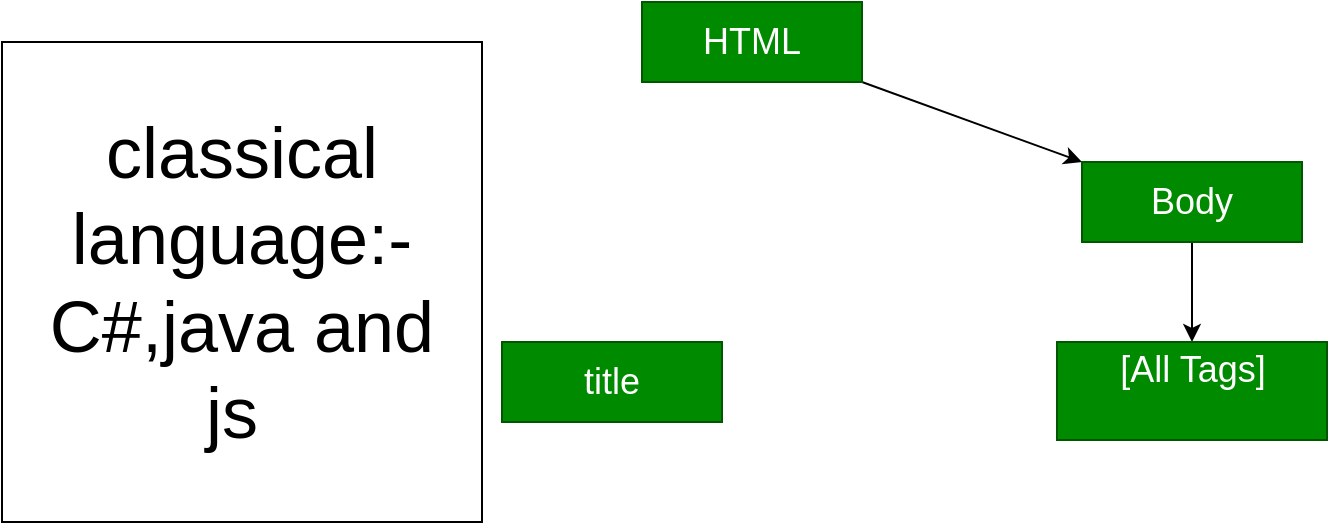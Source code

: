 <mxfile>
    <diagram id="b6gOKG302vwguQZOdsVM" name="Page-1">
        <mxGraphModel dx="60" dy="465" grid="1" gridSize="10" guides="1" tooltips="1" connect="1" arrows="1" fold="1" page="1" pageScale="1" pageWidth="850" pageHeight="1100" math="0" shadow="0">
            <root>
                <mxCell id="0"/>
                <mxCell id="1" parent="0"/>
                <mxCell id="lWq--blpVDVgCPZz2or--25" value="" style="edgeStyle=none;html=1;fontSize=18;" parent="1" source="12" target="lWq--blpVDVgCPZz2or--24" edge="1">
                    <mxGeometry relative="1" as="geometry"/>
                </mxCell>
                <mxCell id="12" value="&lt;span style=&quot;font-size: 18px;&quot;&gt;HTML&lt;/span&gt;" style="rounded=0;whiteSpace=wrap;html=1;fillColor=#008a00;fontColor=#ffffff;strokeColor=#005700;" parent="1" vertex="1">
                    <mxGeometry x="330" width="110" height="40" as="geometry"/>
                </mxCell>
                <mxCell id="lWq--blpVDVgCPZz2or--35" value="" style="edgeStyle=none;html=1;fontSize=18;" parent="1" source="lWq--blpVDVgCPZz2or--24" target="lWq--blpVDVgCPZz2or--34" edge="1">
                    <mxGeometry relative="1" as="geometry"/>
                </mxCell>
                <mxCell id="lWq--blpVDVgCPZz2or--24" value="&lt;span style=&quot;font-size: 18px;&quot;&gt;Body&lt;/span&gt;" style="rounded=0;whiteSpace=wrap;html=1;fillColor=#008a00;fontColor=#ffffff;strokeColor=#005700;" parent="1" vertex="1">
                    <mxGeometry x="550" y="80" width="110" height="40" as="geometry"/>
                </mxCell>
                <mxCell id="lWq--blpVDVgCPZz2or--29" value="&lt;span style=&quot;font-size: 18px;&quot;&gt;title&lt;/span&gt;" style="rounded=0;whiteSpace=wrap;html=1;fillColor=#008a00;fontColor=#ffffff;strokeColor=#005700;" parent="1" vertex="1">
                    <mxGeometry x="260" y="170" width="110" height="40" as="geometry"/>
                </mxCell>
                <mxCell id="lWq--blpVDVgCPZz2or--34" value="&lt;font style=&quot;font-size: 18px;&quot;&gt;[All Tags]&lt;br&gt;&lt;br&gt;&lt;/font&gt;" style="rounded=0;whiteSpace=wrap;html=1;fillColor=#008a00;strokeColor=#005700;fontColor=#ffffff;" parent="1" vertex="1">
                    <mxGeometry x="537.5" y="170" width="135" height="49" as="geometry"/>
                </mxCell>
                <mxCell id="13" value="&lt;span style=&quot;font-size: 36px;&quot;&gt;classical language:- C#,java and js&amp;nbsp;&lt;/span&gt;" style="whiteSpace=wrap;html=1;aspect=fixed;" vertex="1" parent="1">
                    <mxGeometry x="10" y="20" width="240" height="240" as="geometry"/>
                </mxCell>
            </root>
        </mxGraphModel>
    </diagram>
</mxfile>